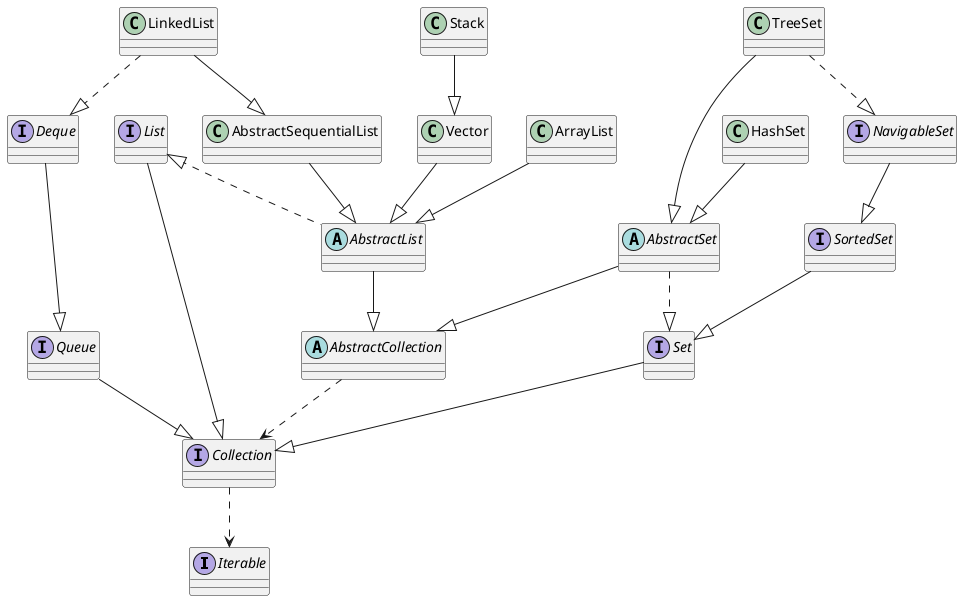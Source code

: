 @startuml

interface Iterable
interface Collection
abstract AbstractCollection
interface List
interface Set
interface Queue
interface Deque
abstract AbstractList
abstract AbstractSet
interface SortedSet
interface NavigableSet



Collection ..> Iterable
AbstractCollection ..> Collection
List --|> Collection
Set --|> Collection
AbstractSet --|> AbstractCollection
AbstractList --|> AbstractCollection
List <|.. AbstractList
AbstractSequentialList --|> AbstractList
ArrayList --|> AbstractList
Vector --|> AbstractList
Stack --|> Vector
LinkedList --|> AbstractSequentialList
LinkedList  ..|> Deque
Deque --|> Queue
Queue --|> Collection
AbstractSet ..|> Set
HashSet --|> AbstractSet
TreeSet --|> AbstractSet
TreeSet ..|> NavigableSet
NavigableSet --|> SortedSet
SortedSet --|> Set
@enduml